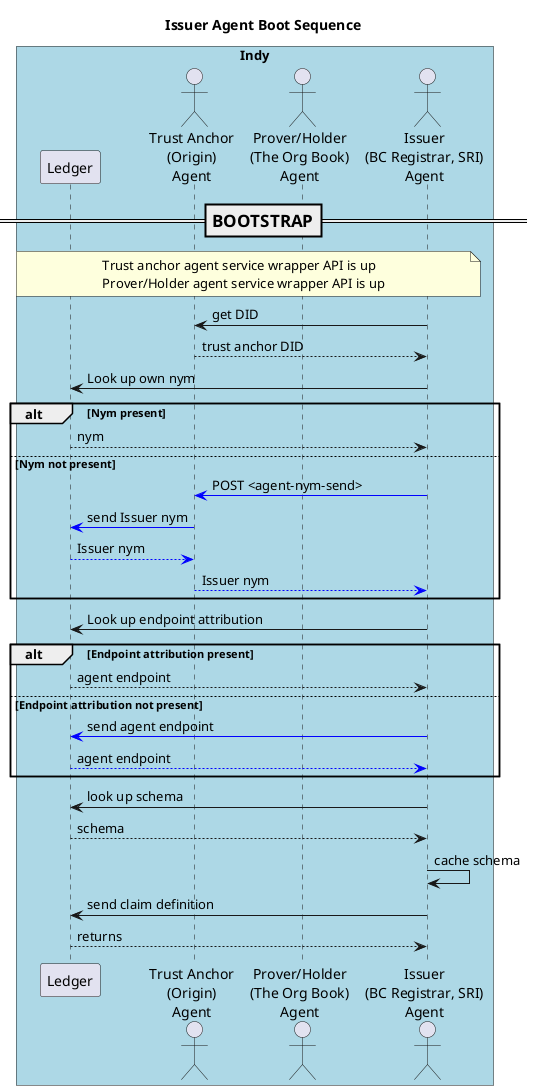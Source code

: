 @startuml
skinparam ParticipantPadding 20
skinparam BaloxPadding 20

title Issuer Agent Boot Sequence


box "Indy" #LightBlue
    participant "Ledger" as ledger
    actor "Trust Anchor\n(Origin)\nAgent" as tag
    actor "Prover/Holder\n(The Org Book)\nAgent" as obag
    actor "Issuer\n(BC Registrar, SRI)\nAgent" as isag
endbox

=== BOOTSTRAP ==
note over ledger, isag
Trust anchor agent service wrapper API is up
Prover/Holder agent service wrapper API is up
endnote

isag -> tag: get DID
tag --> isag: trust anchor DID

isag -> ledger: Look up own nym
alt Nym present
    ledger --> isag: nym
else Nym not present
    isag -[#blue]> tag: POST <agent-nym-send>
    tag -[#blue]> ledger: send Issuer nym
    ledger --[#blue]> tag: Issuer nym
    tag --[#blue]> isag: Issuer nym
end

isag -> ledger: Look up endpoint attribution
alt Endpoint attribution present
    ledger --> isag: agent endpoint
else Endpoint attribution not present
    isag -[#blue]> ledger: send agent endpoint
    ledger --[#blue]> isag: agent endpoint
end

isag -> ledger: look up schema
ledger --> isag: schema
isag -> isag: cache schema

isag -> ledger: send claim definition
ledger --> isag: returns

@enduml
